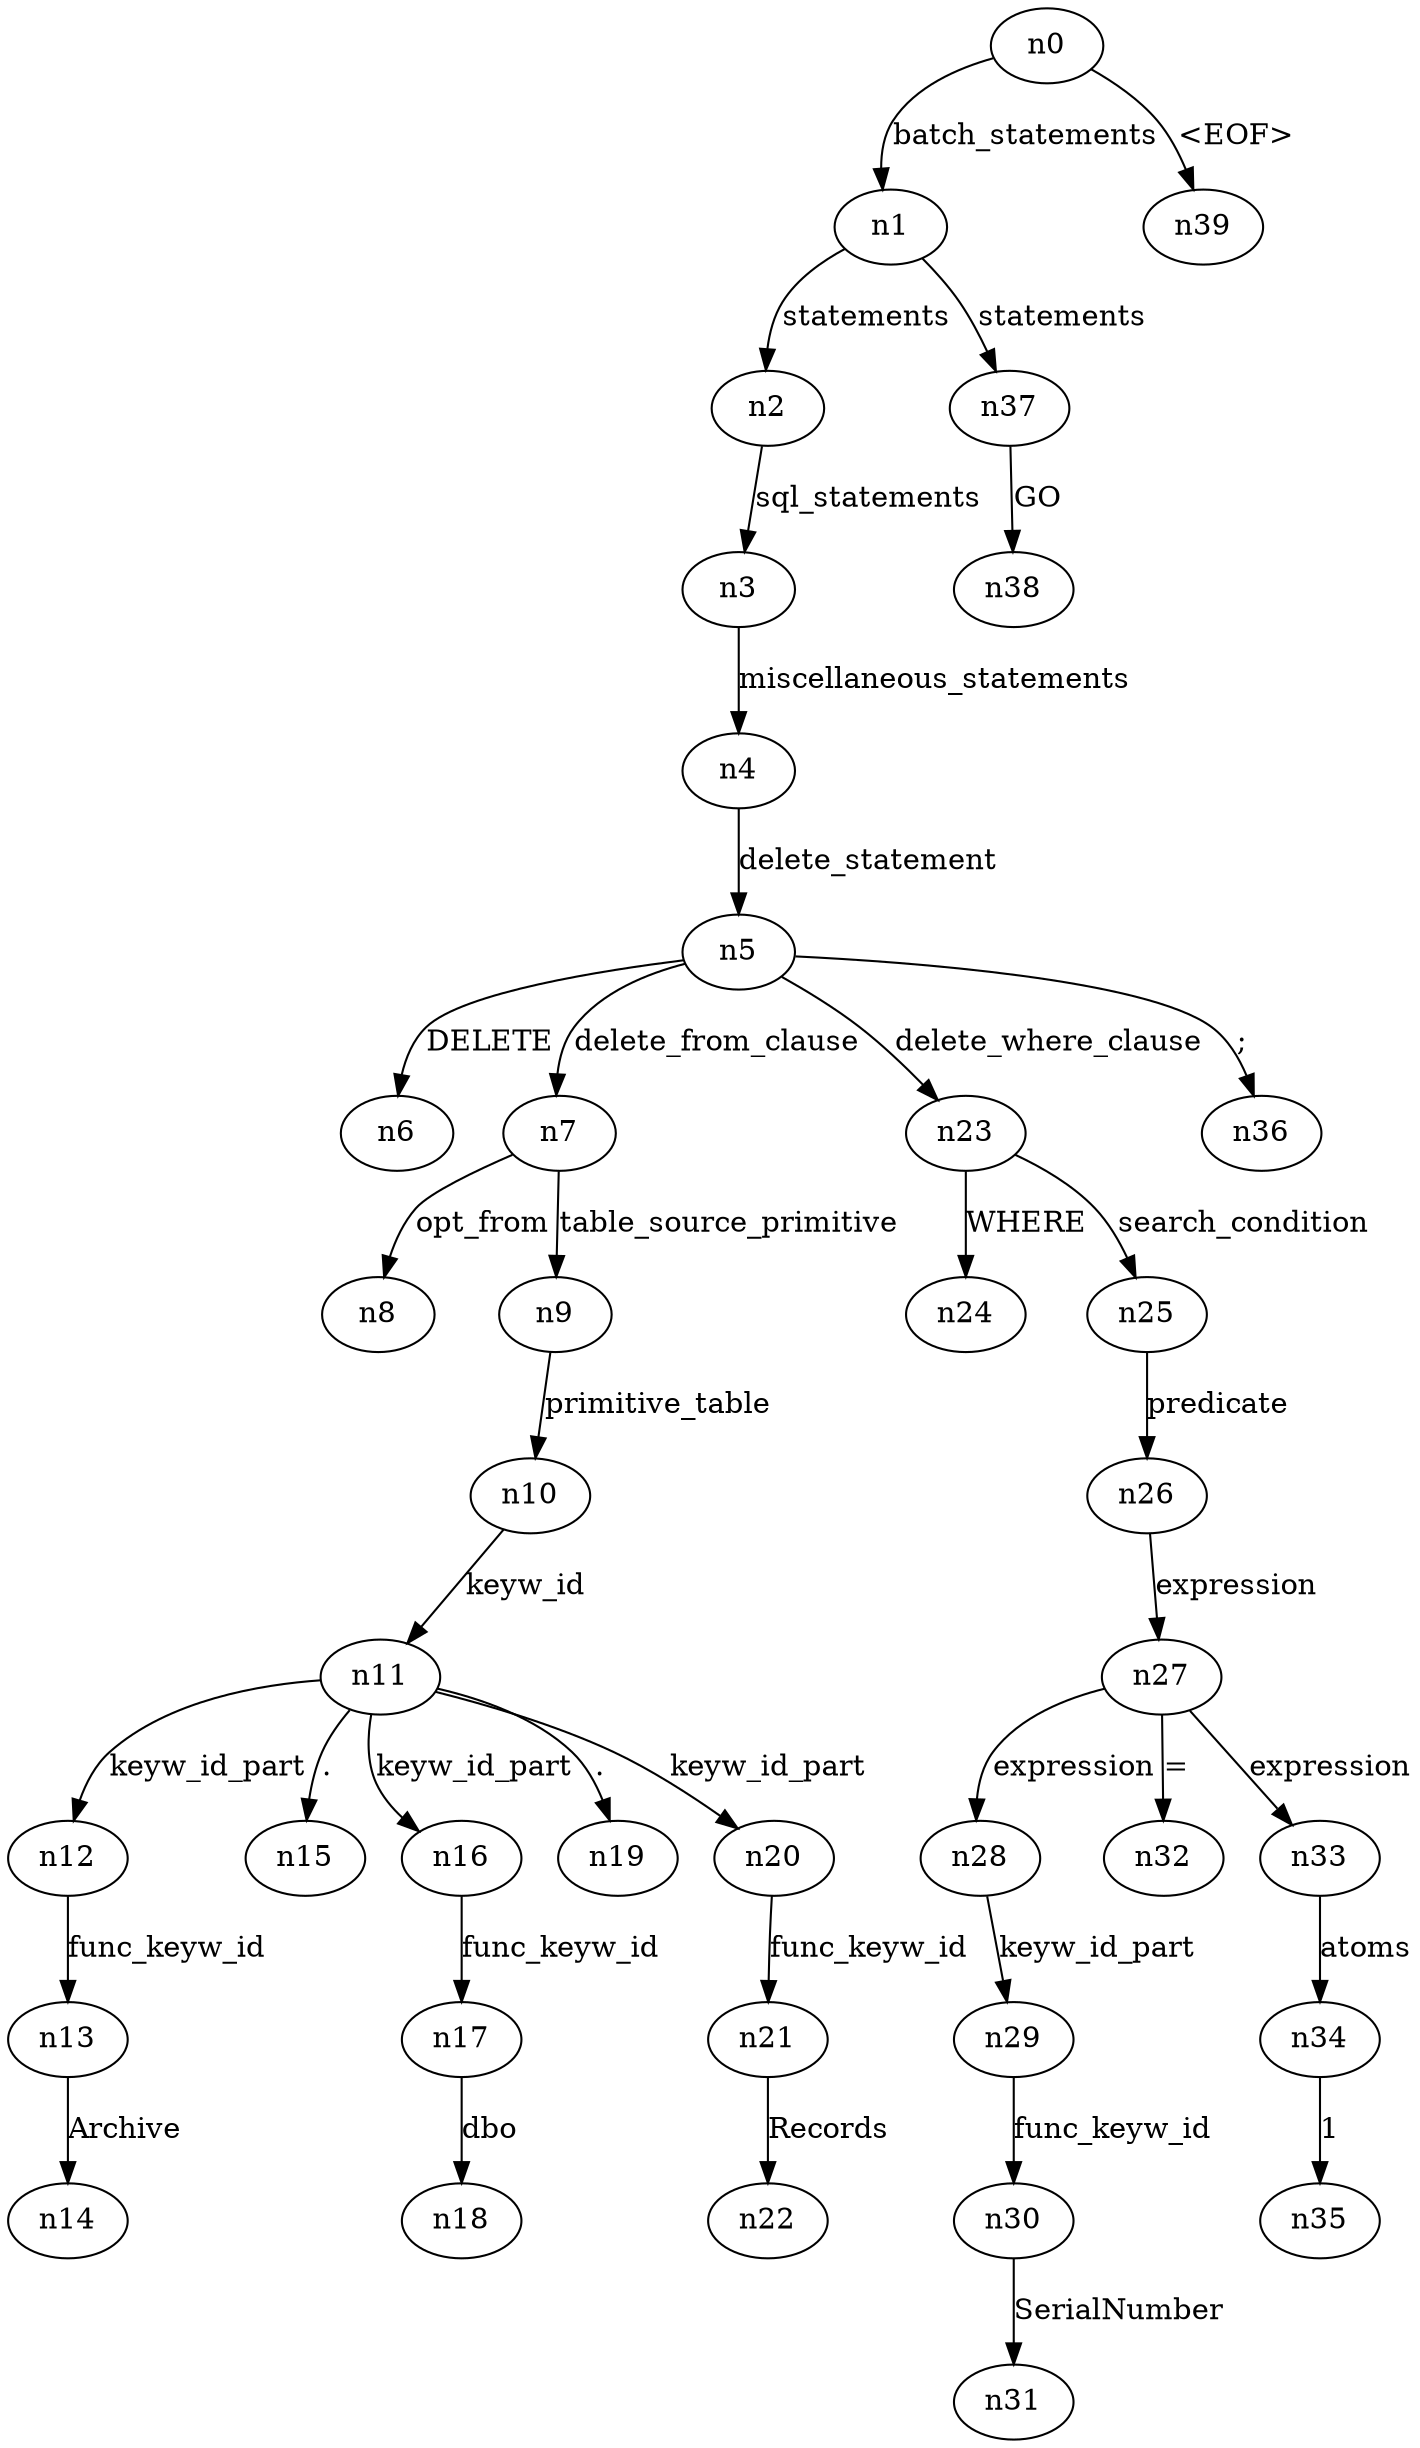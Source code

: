digraph ParseTree {
  n0 -> n1 [label="batch_statements"];
  n1 -> n2 [label="statements"];
  n2 -> n3 [label="sql_statements"];
  n3 -> n4 [label="miscellaneous_statements"];
  n4 -> n5 [label="delete_statement"];
  n5 -> n6 [label="DELETE"];
  n5 -> n7 [label="delete_from_clause"];
  n7 -> n8 [label="opt_from"];
  n7 -> n9 [label="table_source_primitive"];
  n9 -> n10 [label="primitive_table"];
  n10 -> n11 [label="keyw_id"];
  n11 -> n12 [label="keyw_id_part"];
  n12 -> n13 [label="func_keyw_id"];
  n13 -> n14 [label="Archive"];
  n11 -> n15 [label="."];
  n11 -> n16 [label="keyw_id_part"];
  n16 -> n17 [label="func_keyw_id"];
  n17 -> n18 [label="dbo"];
  n11 -> n19 [label="."];
  n11 -> n20 [label="keyw_id_part"];
  n20 -> n21 [label="func_keyw_id"];
  n21 -> n22 [label="Records"];
  n5 -> n23 [label="delete_where_clause"];
  n23 -> n24 [label="WHERE"];
  n23 -> n25 [label="search_condition"];
  n25 -> n26 [label="predicate"];
  n26 -> n27 [label="expression"];
  n27 -> n28 [label="expression"];
  n28 -> n29 [label="keyw_id_part"];
  n29 -> n30 [label="func_keyw_id"];
  n30 -> n31 [label="SerialNumber"];
  n27 -> n32 [label="="];
  n27 -> n33 [label="expression"];
  n33 -> n34 [label="atoms"];
  n34 -> n35 [label="1"];
  n5 -> n36 [label=";"];
  n1 -> n37 [label="statements"];
  n37 -> n38 [label="GO"];
  n0 -> n39 [label="<EOF>"];
}